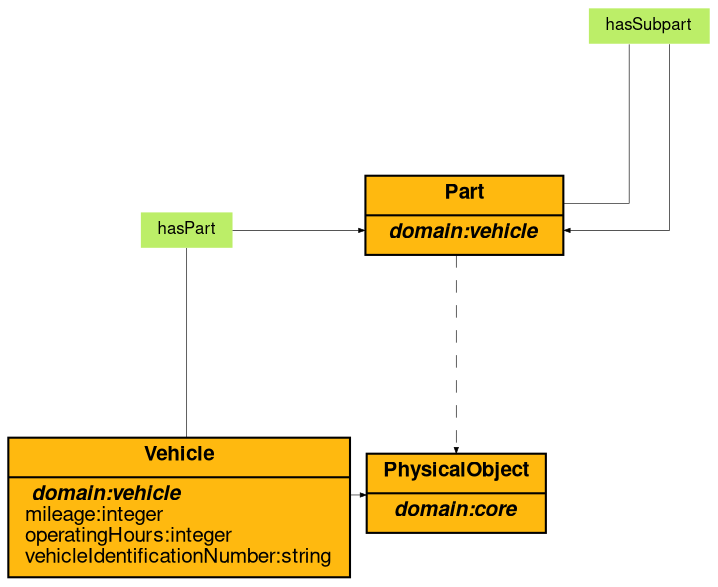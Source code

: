 digraph vehicle_ontology {
	graph [fontname="Helvetica,Arial,sans-serif" fontsize=10 layout=neato overlap=false splines=ortho]
	node [fillcolor=darkgoldenrod1 fontname="Helvetica,Arial,sans-serif" fontsize=10 shape=record]
	edge [arrowsize=0.3 fontname="Helvetica,Arial,sans-serif" fontsize=10 penwidth=0.3]
	PhysicalObject [label=<{<b>PhysicalObject</b> | <i><b> domain:core</b></i> <br align="left"/>}> style=filled]
	Part [label=<{<b>Part</b> | <i><b> domain:vehicle</b></i> <br align="left"/>}> style=filled]
	Vehicle [label=<{<b>Vehicle</b> | <i><b> domain:vehicle</b></i> <br align="left"/>mileage:integer<br align="left"/>operatingHours:integer<br align="left"/>vehicleIdentificationNumber:string<br align="left"/>}> style=filled]
	hasPart [label=hasPart fillcolor=darkolivegreen2 fontsize=8 height=0 shape=plaintext style=filled width=0]
	hasSubpart [label=hasSubpart fillcolor=darkolivegreen2 fontsize=8 height=0 shape=plaintext style=filled width=0]
	Vehicle -> hasPart [arrowhead=none]
	hasPart -> Part
	Part -> hasSubpart [arrowhead=none]
	hasSubpart -> Part
	Part -> PhysicalObject [style=dashed]
	Vehicle -> PhysicalObject [style=dashed]
}

